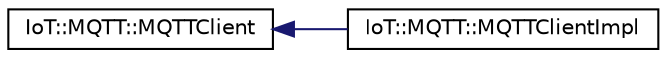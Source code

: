 digraph "Graphical Class Hierarchy"
{
 // LATEX_PDF_SIZE
  edge [fontname="Helvetica",fontsize="10",labelfontname="Helvetica",labelfontsize="10"];
  node [fontname="Helvetica",fontsize="10",shape=record];
  rankdir="LR";
  Node0 [label="IoT::MQTT::MQTTClient",height=0.2,width=0.4,color="black", fillcolor="white", style="filled",URL="$classIoT_1_1MQTT_1_1MQTTClient.html",tooltip=" "];
  Node0 -> Node1 [dir="back",color="midnightblue",fontsize="10",style="solid",fontname="Helvetica"];
  Node1 [label="IoT::MQTT::MQTTClientImpl",height=0.2,width=0.4,color="black", fillcolor="white", style="filled",URL="$classIoT_1_1MQTT_1_1MQTTClientImpl.html",tooltip="The default implementation of MQTTClient based on paho."];
}
